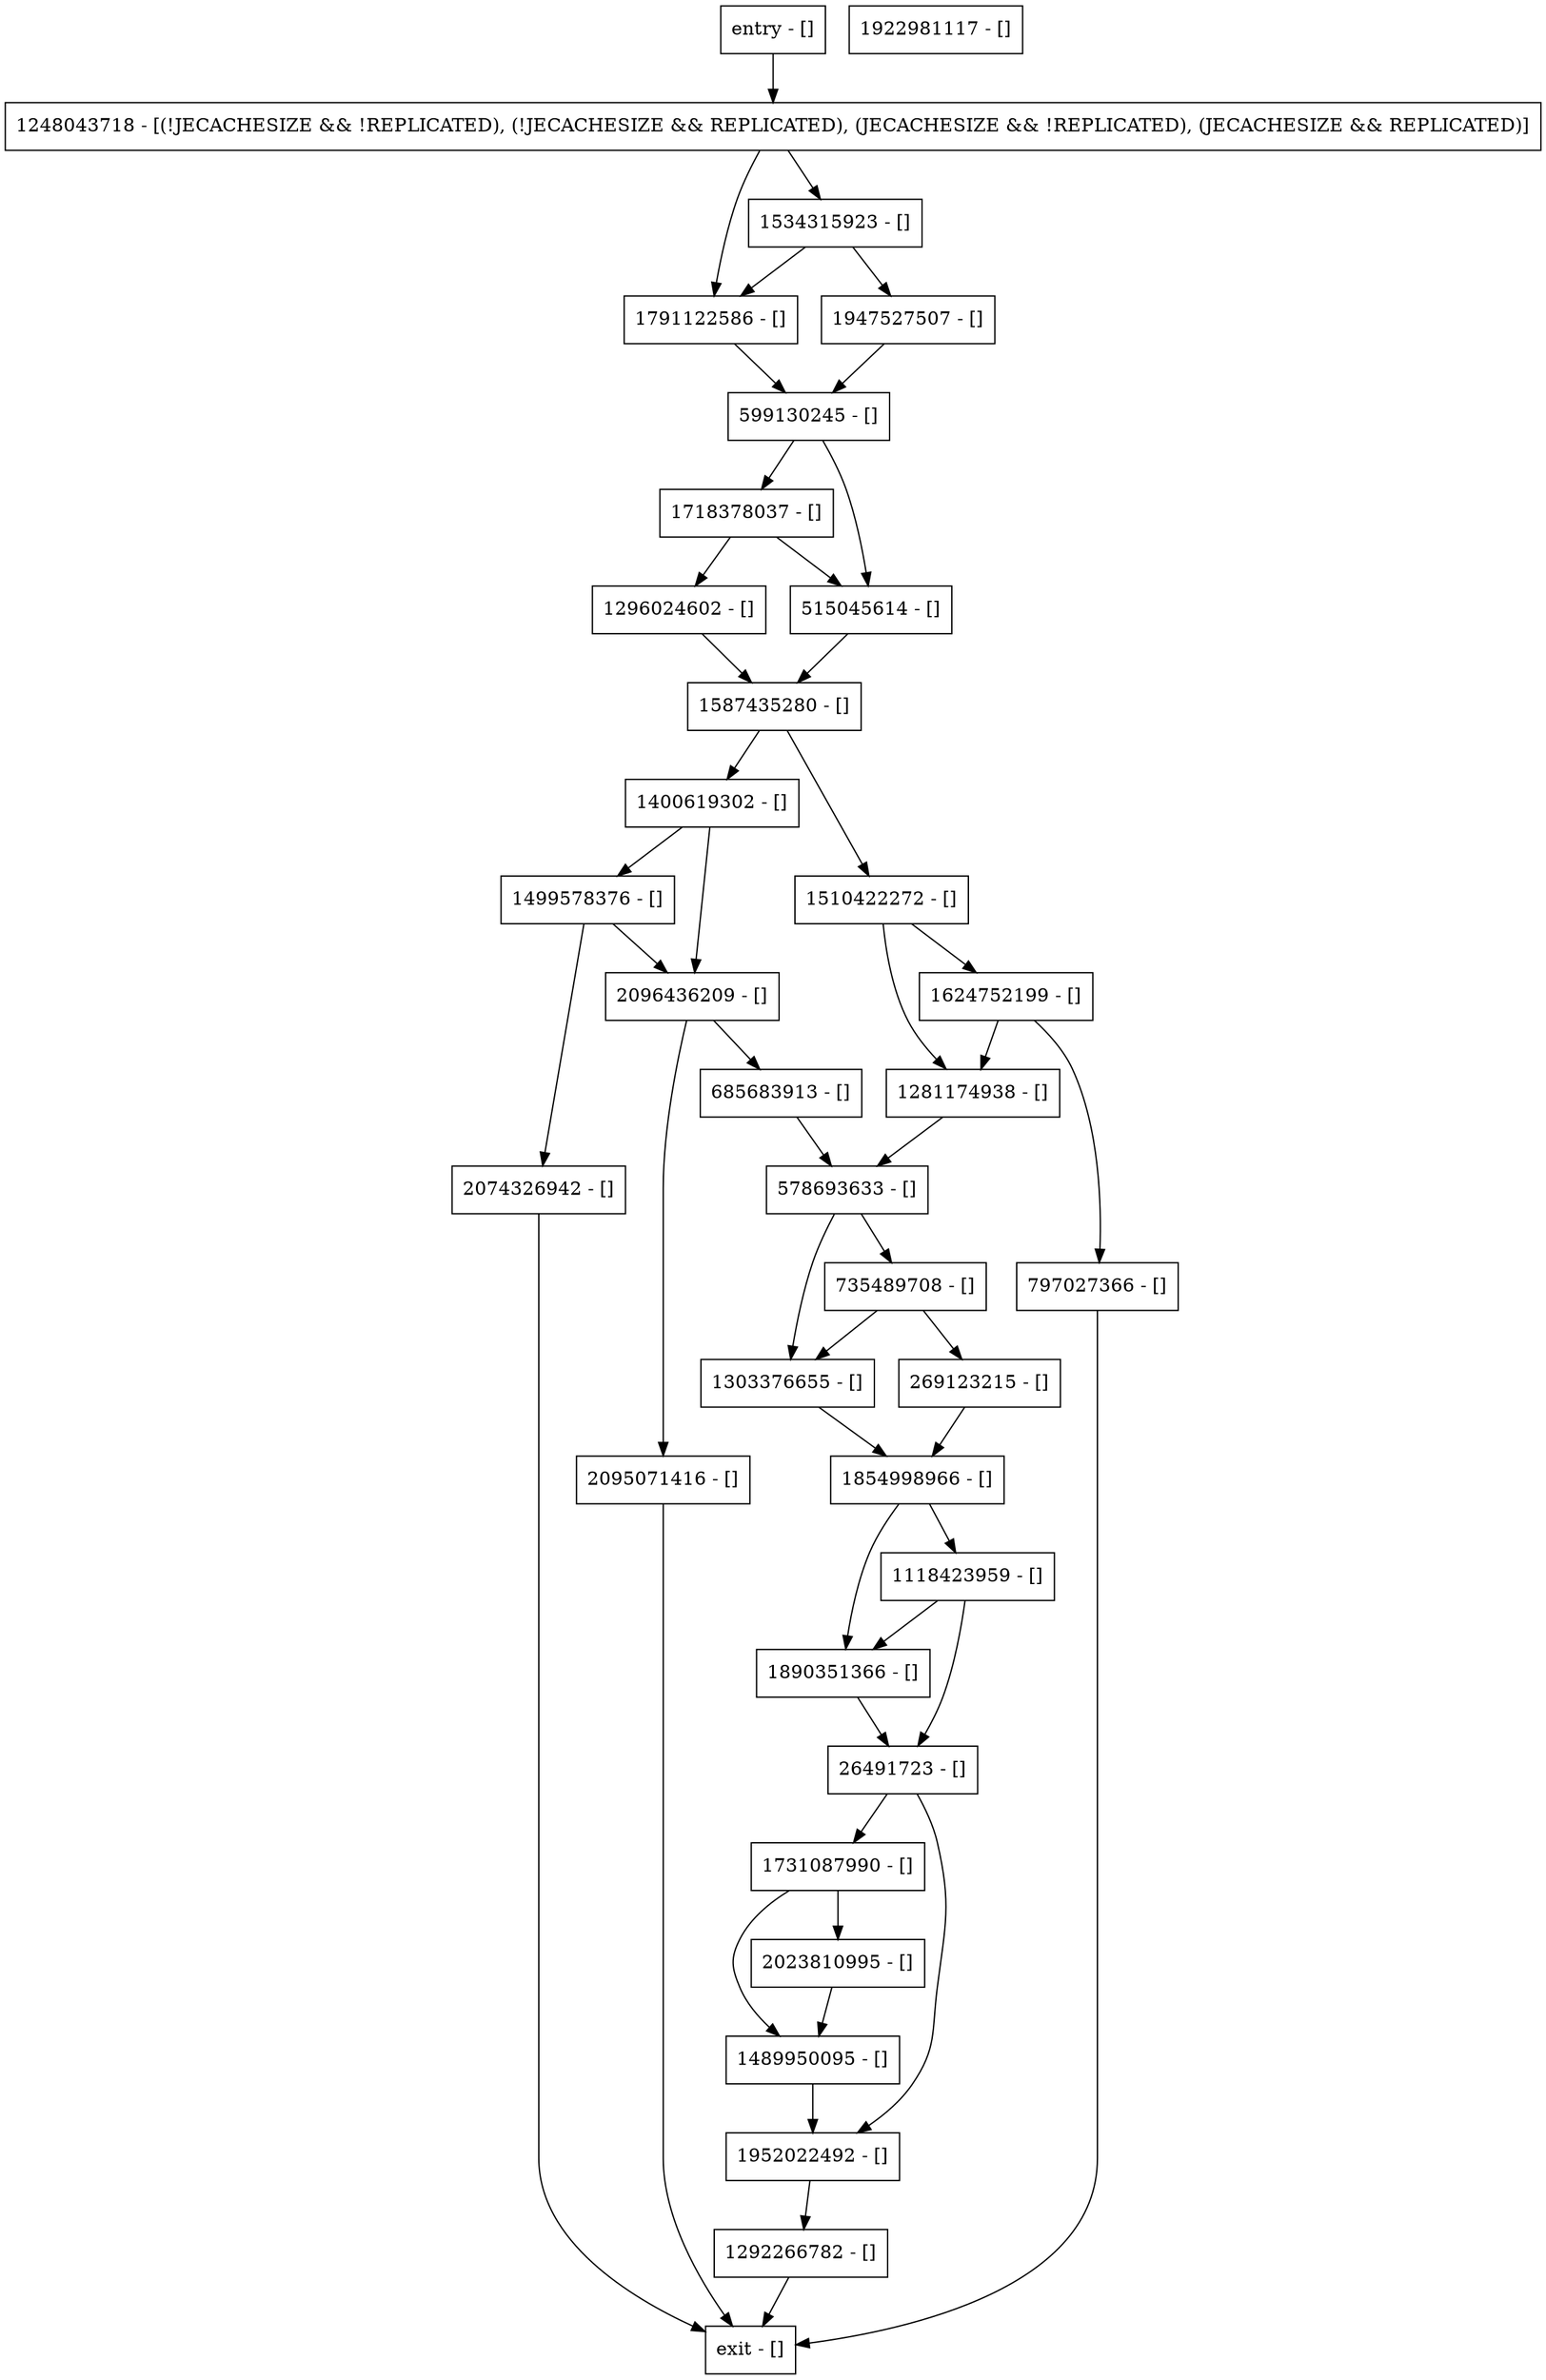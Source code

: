 digraph setupDatabase {
node [shape=record];
1731087990 [label="1731087990 - []"];
1952022492 [label="1952022492 - []"];
2023810995 [label="2023810995 - []"];
1303376655 [label="1303376655 - []"];
2074326942 [label="2074326942 - []"];
1791122586 [label="1791122586 - []"];
1854998966 [label="1854998966 - []"];
1510422272 [label="1510422272 - []"];
269123215 [label="269123215 - []"];
1499578376 [label="1499578376 - []"];
1292266782 [label="1292266782 - []"];
685683913 [label="685683913 - []"];
578693633 [label="578693633 - []"];
1281174938 [label="1281174938 - []"];
1248043718 [label="1248043718 - [(!JECACHESIZE && !REPLICATED), (!JECACHESIZE && REPLICATED), (JECACHESIZE && !REPLICATED), (JECACHESIZE && REPLICATED)]"];
2096436209 [label="2096436209 - []"];
1890351366 [label="1890351366 - []"];
1587435280 [label="1587435280 - []"];
797027366 [label="797027366 - []"];
1489950095 [label="1489950095 - []"];
1922981117 [label="1922981117 - []"];
1534315923 [label="1534315923 - []"];
1296024602 [label="1296024602 - []"];
735489708 [label="735489708 - []"];
1947527507 [label="1947527507 - []"];
599130245 [label="599130245 - []"];
2095071416 [label="2095071416 - []"];
1718378037 [label="1718378037 - []"];
515045614 [label="515045614 - []"];
entry [label="entry - []"];
exit [label="exit - []"];
1400619302 [label="1400619302 - []"];
26491723 [label="26491723 - []"];
1118423959 [label="1118423959 - []"];
1624752199 [label="1624752199 - []"];
entry;
exit;
1731087990 -> 2023810995;
1731087990 -> 1489950095;
1952022492 -> 1292266782;
2023810995 -> 1489950095;
1303376655 -> 1854998966;
2074326942 -> exit;
1791122586 -> 599130245;
1854998966 -> 1890351366;
1854998966 -> 1118423959;
1510422272 -> 1281174938;
1510422272 -> 1624752199;
269123215 -> 1854998966;
1499578376 -> 2074326942;
1499578376 -> 2096436209;
1292266782 -> exit;
685683913 -> 578693633;
578693633 -> 735489708;
578693633 -> 1303376655;
1281174938 -> 578693633;
1248043718 -> 1534315923;
1248043718 -> 1791122586;
2096436209 -> 685683913;
2096436209 -> 2095071416;
1890351366 -> 26491723;
1587435280 -> 1400619302;
1587435280 -> 1510422272;
797027366 -> exit;
1489950095 -> 1952022492;
1534315923 -> 1947527507;
1534315923 -> 1791122586;
1296024602 -> 1587435280;
735489708 -> 1303376655;
735489708 -> 269123215;
1947527507 -> 599130245;
599130245 -> 1718378037;
599130245 -> 515045614;
2095071416 -> exit;
1718378037 -> 1296024602;
1718378037 -> 515045614;
515045614 -> 1587435280;
entry -> 1248043718;
1400619302 -> 1499578376;
1400619302 -> 2096436209;
26491723 -> 1731087990;
26491723 -> 1952022492;
1118423959 -> 26491723;
1118423959 -> 1890351366;
1624752199 -> 797027366;
1624752199 -> 1281174938;
}

